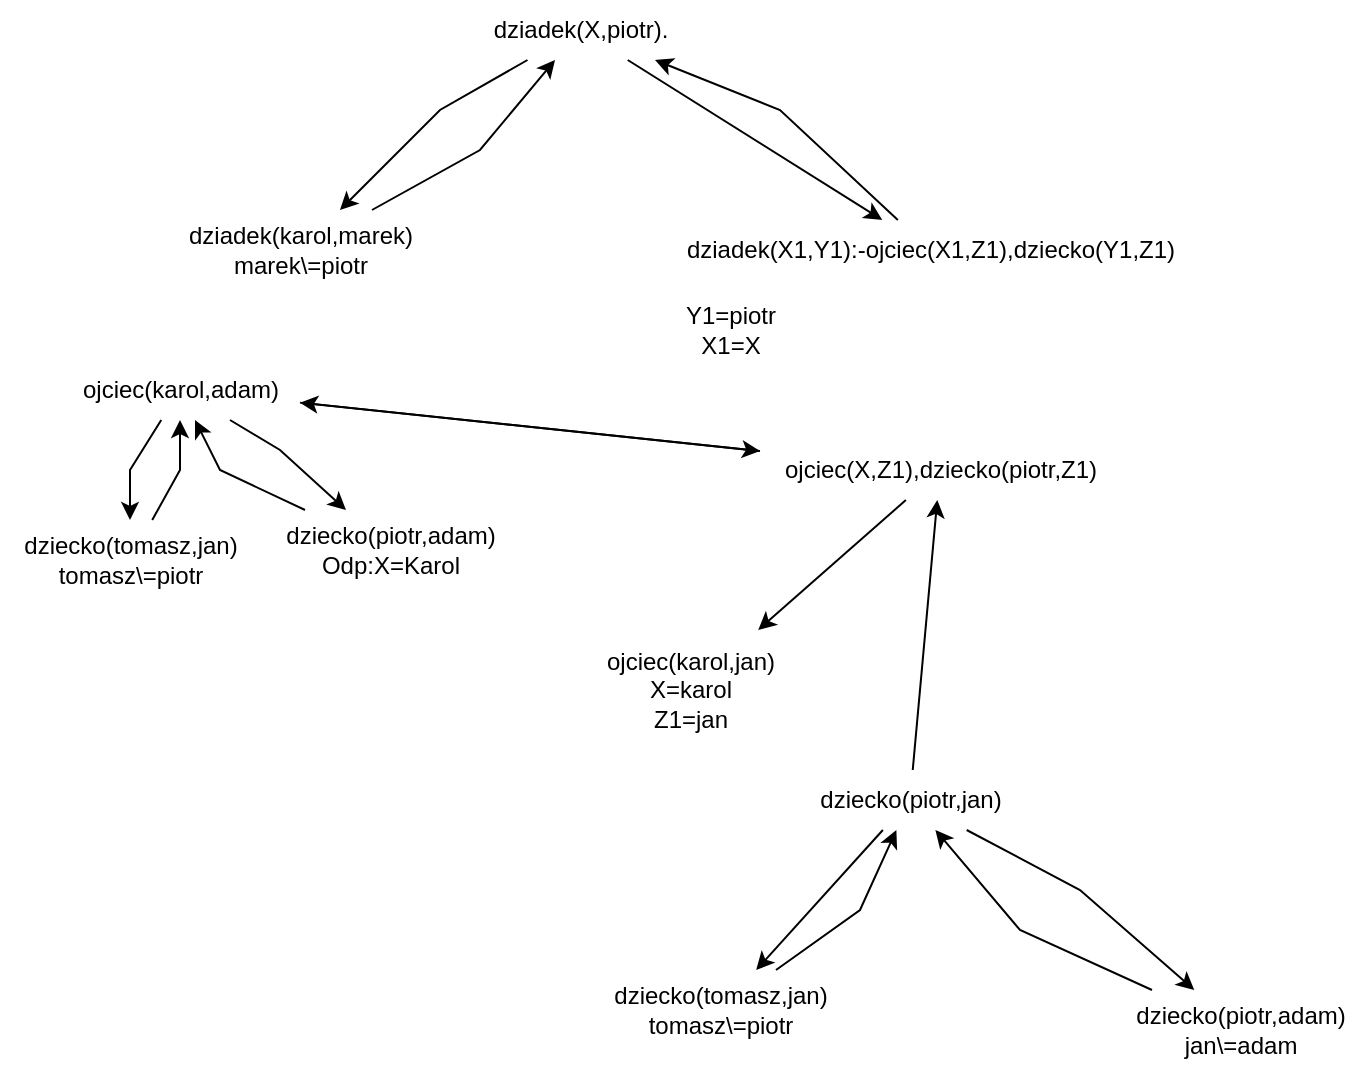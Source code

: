 <mxfile version="21.0.6" type="device" pages="2"><diagram name="Strona-1" id="PBuA4lfnj2ExWjwWpuk3"><mxGraphModel dx="1434" dy="764" grid="1" gridSize="10" guides="1" tooltips="1" connect="1" arrows="1" fold="1" page="1" pageScale="1" pageWidth="827" pageHeight="1169" math="0" shadow="0"><root><mxCell id="0"/><mxCell id="1" parent="0"/><mxCell id="TTv-Tj9HunBa-TodxgPZ-5" style="rounded=0;orthogonalLoop=1;jettySize=auto;html=1;" parent="1" source="TTv-Tj9HunBa-TodxgPZ-1" target="TTv-Tj9HunBa-TodxgPZ-3" edge="1"><mxGeometry relative="1" as="geometry"><Array as="points"><mxPoint x="220" y="110"/></Array></mxGeometry></mxCell><mxCell id="TTv-Tj9HunBa-TodxgPZ-7" style="rounded=0;orthogonalLoop=1;jettySize=auto;html=1;" parent="1" source="TTv-Tj9HunBa-TodxgPZ-1" target="TTv-Tj9HunBa-TodxgPZ-6" edge="1"><mxGeometry relative="1" as="geometry"/></mxCell><mxCell id="TTv-Tj9HunBa-TodxgPZ-1" value="dziadek(X,piotr)." style="text;html=1;align=center;verticalAlign=middle;resizable=0;points=[];autosize=1;strokeColor=none;fillColor=none;" parent="1" vertex="1"><mxGeometry x="235" y="55" width="110" height="30" as="geometry"/></mxCell><mxCell id="TTv-Tj9HunBa-TodxgPZ-4" style="rounded=0;orthogonalLoop=1;jettySize=auto;html=1;" parent="1" source="TTv-Tj9HunBa-TodxgPZ-3" target="TTv-Tj9HunBa-TodxgPZ-1" edge="1"><mxGeometry relative="1" as="geometry"><Array as="points"><mxPoint x="240" y="130"/></Array></mxGeometry></mxCell><mxCell id="TTv-Tj9HunBa-TodxgPZ-3" value="dziadek(karol,marek)&lt;br&gt;marek\=piotr&lt;br&gt;" style="text;html=1;align=center;verticalAlign=middle;resizable=0;points=[];autosize=1;strokeColor=none;fillColor=none;" parent="1" vertex="1"><mxGeometry x="80" y="160" width="140" height="40" as="geometry"/></mxCell><mxCell id="TTv-Tj9HunBa-TodxgPZ-20" style="rounded=0;orthogonalLoop=1;jettySize=auto;html=1;" parent="1" source="TTv-Tj9HunBa-TodxgPZ-6" target="TTv-Tj9HunBa-TodxgPZ-1" edge="1"><mxGeometry relative="1" as="geometry"><Array as="points"><mxPoint x="390" y="110"/></Array></mxGeometry></mxCell><mxCell id="TTv-Tj9HunBa-TodxgPZ-6" value="dziadek(X1,Y1):-ojciec(X1,Z1),dziecko(Y1,Z1)" style="text;html=1;align=center;verticalAlign=middle;resizable=0;points=[];autosize=1;strokeColor=none;fillColor=none;" parent="1" vertex="1"><mxGeometry x="330" y="165" width="270" height="30" as="geometry"/></mxCell><mxCell id="TTv-Tj9HunBa-TodxgPZ-8" value="Y1=piotr&lt;br&gt;X1=X" style="text;html=1;align=center;verticalAlign=middle;resizable=0;points=[];autosize=1;strokeColor=none;fillColor=none;" parent="1" vertex="1"><mxGeometry x="330" y="200" width="70" height="40" as="geometry"/></mxCell><mxCell id="TTv-Tj9HunBa-TodxgPZ-13" style="rounded=0;orthogonalLoop=1;jettySize=auto;html=1;" parent="1" source="TTv-Tj9HunBa-TodxgPZ-9" target="TTv-Tj9HunBa-TodxgPZ-10" edge="1"><mxGeometry relative="1" as="geometry"/></mxCell><mxCell id="TTv-Tj9HunBa-TodxgPZ-25" style="rounded=0;orthogonalLoop=1;jettySize=auto;html=1;" parent="1" source="TTv-Tj9HunBa-TodxgPZ-9" target="TTv-Tj9HunBa-TodxgPZ-23" edge="1"><mxGeometry relative="1" as="geometry"/></mxCell><mxCell id="TTv-Tj9HunBa-TodxgPZ-9" value="ojciec(X,Z1),dziecko(piotr,Z1)" style="text;html=1;align=center;verticalAlign=middle;resizable=0;points=[];autosize=1;strokeColor=none;fillColor=none;" parent="1" vertex="1"><mxGeometry x="380" y="275" width="180" height="30" as="geometry"/></mxCell><mxCell id="TTv-Tj9HunBa-TodxgPZ-10" value="ojciec(karol,jan)&lt;br&gt;X=karol&lt;br&gt;Z1=jan" style="text;html=1;align=center;verticalAlign=middle;resizable=0;points=[];autosize=1;strokeColor=none;fillColor=none;" parent="1" vertex="1"><mxGeometry x="290" y="370" width="110" height="60" as="geometry"/></mxCell><mxCell id="TTv-Tj9HunBa-TodxgPZ-15" style="rounded=0;orthogonalLoop=1;jettySize=auto;html=1;" parent="1" source="TTv-Tj9HunBa-TodxgPZ-14" target="TTv-Tj9HunBa-TodxgPZ-9" edge="1"><mxGeometry relative="1" as="geometry"/></mxCell><mxCell id="TTv-Tj9HunBa-TodxgPZ-17" style="rounded=0;orthogonalLoop=1;jettySize=auto;html=1;" parent="1" source="TTv-Tj9HunBa-TodxgPZ-14" target="TTv-Tj9HunBa-TodxgPZ-16" edge="1"><mxGeometry relative="1" as="geometry"><Array as="points"><mxPoint x="540" y="500"/></Array></mxGeometry></mxCell><mxCell id="TTv-Tj9HunBa-TodxgPZ-22" style="rounded=0;orthogonalLoop=1;jettySize=auto;html=1;" parent="1" source="TTv-Tj9HunBa-TodxgPZ-14" target="TTv-Tj9HunBa-TodxgPZ-19" edge="1"><mxGeometry relative="1" as="geometry"/></mxCell><mxCell id="TTv-Tj9HunBa-TodxgPZ-14" value="dziecko(piotr,jan)" style="text;html=1;align=center;verticalAlign=middle;resizable=0;points=[];autosize=1;strokeColor=none;fillColor=none;" parent="1" vertex="1"><mxGeometry x="400" y="440" width="110" height="30" as="geometry"/></mxCell><mxCell id="TTv-Tj9HunBa-TodxgPZ-18" style="rounded=0;orthogonalLoop=1;jettySize=auto;html=1;" parent="1" source="TTv-Tj9HunBa-TodxgPZ-16" target="TTv-Tj9HunBa-TodxgPZ-14" edge="1"><mxGeometry relative="1" as="geometry"><Array as="points"><mxPoint x="510" y="520"/></Array></mxGeometry></mxCell><mxCell id="TTv-Tj9HunBa-TodxgPZ-16" value="dziecko(piotr,adam)&lt;br&gt;jan\=adam&lt;br&gt;" style="text;html=1;align=center;verticalAlign=middle;resizable=0;points=[];autosize=1;strokeColor=none;fillColor=none;" parent="1" vertex="1"><mxGeometry x="555" y="550" width="130" height="40" as="geometry"/></mxCell><mxCell id="TTv-Tj9HunBa-TodxgPZ-21" style="rounded=0;orthogonalLoop=1;jettySize=auto;html=1;" parent="1" source="TTv-Tj9HunBa-TodxgPZ-19" target="TTv-Tj9HunBa-TodxgPZ-14" edge="1"><mxGeometry relative="1" as="geometry"><Array as="points"><mxPoint x="430" y="510"/></Array></mxGeometry></mxCell><mxCell id="TTv-Tj9HunBa-TodxgPZ-19" value="dziecko(tomasz,jan)&lt;br&gt;tomasz\=piotr&lt;br&gt;" style="text;html=1;align=center;verticalAlign=middle;resizable=0;points=[];autosize=1;strokeColor=none;fillColor=none;" parent="1" vertex="1"><mxGeometry x="295" y="540" width="130" height="40" as="geometry"/></mxCell><mxCell id="TTv-Tj9HunBa-TodxgPZ-24" style="rounded=0;orthogonalLoop=1;jettySize=auto;html=1;" parent="1" source="TTv-Tj9HunBa-TodxgPZ-23" target="TTv-Tj9HunBa-TodxgPZ-9" edge="1"><mxGeometry relative="1" as="geometry"/></mxCell><mxCell id="TTv-Tj9HunBa-TodxgPZ-28" style="rounded=0;orthogonalLoop=1;jettySize=auto;html=1;" parent="1" source="TTv-Tj9HunBa-TodxgPZ-23" target="TTv-Tj9HunBa-TodxgPZ-27" edge="1"><mxGeometry relative="1" as="geometry"><Array as="points"><mxPoint x="140" y="280"/></Array></mxGeometry></mxCell><mxCell id="TTv-Tj9HunBa-TodxgPZ-31" style="rounded=0;orthogonalLoop=1;jettySize=auto;html=1;" parent="1" source="TTv-Tj9HunBa-TodxgPZ-23" target="TTv-Tj9HunBa-TodxgPZ-30" edge="1"><mxGeometry relative="1" as="geometry"><Array as="points"><mxPoint x="65" y="290"/></Array></mxGeometry></mxCell><mxCell id="TTv-Tj9HunBa-TodxgPZ-23" value="ojciec(karol,adam)" style="text;html=1;align=center;verticalAlign=middle;resizable=0;points=[];autosize=1;strokeColor=none;fillColor=none;" parent="1" vertex="1"><mxGeometry x="30" y="235" width="120" height="30" as="geometry"/></mxCell><mxCell id="TTv-Tj9HunBa-TodxgPZ-29" style="rounded=0;orthogonalLoop=1;jettySize=auto;html=1;" parent="1" source="TTv-Tj9HunBa-TodxgPZ-27" target="TTv-Tj9HunBa-TodxgPZ-23" edge="1"><mxGeometry relative="1" as="geometry"><Array as="points"><mxPoint x="110" y="290"/></Array></mxGeometry></mxCell><mxCell id="TTv-Tj9HunBa-TodxgPZ-27" value="dziecko(piotr,adam)&lt;br&gt;Odp:X=Karol" style="text;html=1;align=center;verticalAlign=middle;resizable=0;points=[];autosize=1;strokeColor=none;fillColor=none;" parent="1" vertex="1"><mxGeometry x="130" y="310" width="130" height="40" as="geometry"/></mxCell><mxCell id="TTv-Tj9HunBa-TodxgPZ-32" style="rounded=0;orthogonalLoop=1;jettySize=auto;html=1;" parent="1" source="TTv-Tj9HunBa-TodxgPZ-30" target="TTv-Tj9HunBa-TodxgPZ-23" edge="1"><mxGeometry relative="1" as="geometry"><Array as="points"><mxPoint x="90" y="290"/></Array></mxGeometry></mxCell><mxCell id="TTv-Tj9HunBa-TodxgPZ-30" value="dziecko(tomasz,jan)&lt;br&gt;tomasz\=piotr" style="text;html=1;align=center;verticalAlign=middle;resizable=0;points=[];autosize=1;strokeColor=none;fillColor=none;" parent="1" vertex="1"><mxGeometry y="315" width="130" height="40" as="geometry"/></mxCell></root></mxGraphModel></diagram><diagram id="taZG_j1uwLG__Hr7CyAx" name="Strona-2"><mxGraphModel dx="1434" dy="764" grid="1" gridSize="10" guides="1" tooltips="1" connect="1" arrows="1" fold="1" page="1" pageScale="1" pageWidth="827" pageHeight="1169" math="0" shadow="0"><root><mxCell id="0"/><mxCell id="1" parent="0"/><mxCell id="cCCZxRP7A_LWMPA7X_PZ-20" style="edgeStyle=orthogonalEdgeStyle;rounded=0;orthogonalLoop=1;jettySize=auto;html=1;" edge="1" parent="1" source="cCCZxRP7A_LWMPA7X_PZ-1" target="cCCZxRP7A_LWMPA7X_PZ-2"><mxGeometry relative="1" as="geometry"/></mxCell><mxCell id="cCCZxRP7A_LWMPA7X_PZ-23" style="edgeStyle=orthogonalEdgeStyle;rounded=0;orthogonalLoop=1;jettySize=auto;html=1;" edge="1" parent="1" source="cCCZxRP7A_LWMPA7X_PZ-1" target="cCCZxRP7A_LWMPA7X_PZ-3"><mxGeometry relative="1" as="geometry"/></mxCell><mxCell id="cCCZxRP7A_LWMPA7X_PZ-1" value="dziadek(X,tomasz)" style="text;html=1;align=center;verticalAlign=middle;resizable=0;points=[];autosize=1;strokeColor=none;fillColor=none;" vertex="1" parent="1"><mxGeometry x="305" y="10" width="120" height="30" as="geometry"/></mxCell><mxCell id="cCCZxRP7A_LWMPA7X_PZ-21" style="edgeStyle=orthogonalEdgeStyle;rounded=0;orthogonalLoop=1;jettySize=auto;html=1;entryX=0.008;entryY=0.733;entryDx=0;entryDy=0;entryPerimeter=0;" edge="1" parent="1" source="cCCZxRP7A_LWMPA7X_PZ-2" target="cCCZxRP7A_LWMPA7X_PZ-1"><mxGeometry relative="1" as="geometry"/></mxCell><mxCell id="cCCZxRP7A_LWMPA7X_PZ-2" value="dziadek(karol,marek)&lt;br&gt;marek\=tomasz" style="text;html=1;align=center;verticalAlign=middle;resizable=0;points=[];autosize=1;strokeColor=none;fillColor=none;" vertex="1" parent="1"><mxGeometry x="120" y="90" width="140" height="40" as="geometry"/></mxCell><mxCell id="cCCZxRP7A_LWMPA7X_PZ-22" style="edgeStyle=orthogonalEdgeStyle;rounded=0;orthogonalLoop=1;jettySize=auto;html=1;" edge="1" parent="1" source="cCCZxRP7A_LWMPA7X_PZ-3" target="cCCZxRP7A_LWMPA7X_PZ-1"><mxGeometry relative="1" as="geometry"/></mxCell><mxCell id="cCCZxRP7A_LWMPA7X_PZ-3" value="dziadek(X1,Y1):-ojciec(X1,Z1),dziecko(Y1,Z1)&lt;br&gt;X1 = X&lt;br&gt;Y1=tomasz" style="text;html=1;align=center;verticalAlign=middle;resizable=0;points=[];autosize=1;strokeColor=none;fillColor=none;" vertex="1" parent="1"><mxGeometry x="355" y="80" width="270" height="60" as="geometry"/></mxCell><mxCell id="cCCZxRP7A_LWMPA7X_PZ-13" style="edgeStyle=orthogonalEdgeStyle;rounded=0;orthogonalLoop=1;jettySize=auto;html=1;" edge="1" parent="1" source="cCCZxRP7A_LWMPA7X_PZ-4" target="cCCZxRP7A_LWMPA7X_PZ-5"><mxGeometry relative="1" as="geometry"/></mxCell><mxCell id="cCCZxRP7A_LWMPA7X_PZ-25" style="edgeStyle=orthogonalEdgeStyle;rounded=0;orthogonalLoop=1;jettySize=auto;html=1;" edge="1" parent="1" source="cCCZxRP7A_LWMPA7X_PZ-4" target="cCCZxRP7A_LWMPA7X_PZ-16"><mxGeometry relative="1" as="geometry"/></mxCell><mxCell id="cCCZxRP7A_LWMPA7X_PZ-4" value="ojciec(X,Z1),dziecko(tomasz,Z1)" style="text;html=1;align=center;verticalAlign=middle;resizable=0;points=[];autosize=1;strokeColor=none;fillColor=none;" vertex="1" parent="1"><mxGeometry x="390" y="165" width="200" height="30" as="geometry"/></mxCell><mxCell id="cCCZxRP7A_LWMPA7X_PZ-12" style="edgeStyle=orthogonalEdgeStyle;rounded=0;orthogonalLoop=1;jettySize=auto;html=1;" edge="1" parent="1" source="cCCZxRP7A_LWMPA7X_PZ-5" target="cCCZxRP7A_LWMPA7X_PZ-4"><mxGeometry relative="1" as="geometry"/></mxCell><mxCell id="cCCZxRP7A_LWMPA7X_PZ-5" value="Ojciec(karol,jan)&lt;br&gt;X=karol&lt;br&gt;Z1=jan" style="text;html=1;align=center;verticalAlign=middle;resizable=0;points=[];autosize=1;strokeColor=none;fillColor=none;" vertex="1" parent="1"><mxGeometry x="315" y="210" width="110" height="60" as="geometry"/></mxCell><mxCell id="cCCZxRP7A_LWMPA7X_PZ-10" style="edgeStyle=orthogonalEdgeStyle;rounded=0;orthogonalLoop=1;jettySize=auto;html=1;" edge="1" parent="1" source="cCCZxRP7A_LWMPA7X_PZ-6" target="cCCZxRP7A_LWMPA7X_PZ-8"><mxGeometry relative="1" as="geometry"/></mxCell><mxCell id="cCCZxRP7A_LWMPA7X_PZ-14" style="edgeStyle=orthogonalEdgeStyle;rounded=0;orthogonalLoop=1;jettySize=auto;html=1;" edge="1" parent="1" source="cCCZxRP7A_LWMPA7X_PZ-6" target="cCCZxRP7A_LWMPA7X_PZ-9"><mxGeometry relative="1" as="geometry"/></mxCell><mxCell id="cCCZxRP7A_LWMPA7X_PZ-6" value="dziecko(tomasz,jan)" style="text;html=1;align=center;verticalAlign=middle;resizable=0;points=[];autosize=1;strokeColor=none;fillColor=none;" vertex="1" parent="1"><mxGeometry x="240" y="290" width="130" height="30" as="geometry"/></mxCell><mxCell id="cCCZxRP7A_LWMPA7X_PZ-11" style="edgeStyle=orthogonalEdgeStyle;rounded=0;orthogonalLoop=1;jettySize=auto;html=1;" edge="1" parent="1" source="cCCZxRP7A_LWMPA7X_PZ-8" target="cCCZxRP7A_LWMPA7X_PZ-6"><mxGeometry relative="1" as="geometry"/></mxCell><mxCell id="cCCZxRP7A_LWMPA7X_PZ-8" value="dziecko(tomasz,jan)&lt;br&gt;odp:X=karol" style="text;html=1;align=center;verticalAlign=middle;resizable=0;points=[];autosize=1;strokeColor=none;fillColor=none;" vertex="1" parent="1"><mxGeometry x="160" y="420" width="130" height="40" as="geometry"/></mxCell><mxCell id="cCCZxRP7A_LWMPA7X_PZ-9" value="dziecko(piotr,adam)&lt;br&gt;tomasz\=piotr" style="text;html=1;align=center;verticalAlign=middle;resizable=0;points=[];autosize=1;strokeColor=none;fillColor=none;" vertex="1" parent="1"><mxGeometry x="410" y="420" width="130" height="40" as="geometry"/></mxCell><mxCell id="cCCZxRP7A_LWMPA7X_PZ-24" style="edgeStyle=orthogonalEdgeStyle;rounded=0;orthogonalLoop=1;jettySize=auto;html=1;" edge="1" parent="1" source="cCCZxRP7A_LWMPA7X_PZ-16" target="cCCZxRP7A_LWMPA7X_PZ-4"><mxGeometry relative="1" as="geometry"/></mxCell><mxCell id="cCCZxRP7A_LWMPA7X_PZ-16" value="ojciec(karol,adam)&lt;br&gt;X-karol&lt;br&gt;Z1-adam" style="text;html=1;align=center;verticalAlign=middle;resizable=0;points=[];autosize=1;strokeColor=none;fillColor=none;" vertex="1" parent="1"><mxGeometry x="580" y="190" width="120" height="60" as="geometry"/></mxCell><mxCell id="cCCZxRP7A_LWMPA7X_PZ-26" style="edgeStyle=orthogonalEdgeStyle;rounded=0;orthogonalLoop=1;jettySize=auto;html=1;" edge="1" parent="1" source="cCCZxRP7A_LWMPA7X_PZ-17" target="cCCZxRP7A_LWMPA7X_PZ-18"><mxGeometry relative="1" as="geometry"/></mxCell><mxCell id="cCCZxRP7A_LWMPA7X_PZ-27" style="edgeStyle=orthogonalEdgeStyle;rounded=0;orthogonalLoop=1;jettySize=auto;html=1;" edge="1" parent="1" source="cCCZxRP7A_LWMPA7X_PZ-17" target="cCCZxRP7A_LWMPA7X_PZ-19"><mxGeometry relative="1" as="geometry"/></mxCell><mxCell id="cCCZxRP7A_LWMPA7X_PZ-17" value="dziecko(tomasz,adam)" style="text;html=1;align=center;verticalAlign=middle;resizable=0;points=[];autosize=1;strokeColor=none;fillColor=none;" vertex="1" parent="1"><mxGeometry x="625" y="270" width="140" height="30" as="geometry"/></mxCell><mxCell id="cCCZxRP7A_LWMPA7X_PZ-18" value="dziecko(tomasz,jan)&lt;br&gt;jan\=adam" style="text;html=1;align=center;verticalAlign=middle;resizable=0;points=[];autosize=1;strokeColor=none;fillColor=none;" vertex="1" parent="1"><mxGeometry x="560" y="340" width="130" height="40" as="geometry"/></mxCell><mxCell id="cCCZxRP7A_LWMPA7X_PZ-28" style="edgeStyle=orthogonalEdgeStyle;rounded=0;orthogonalLoop=1;jettySize=auto;html=1;" edge="1" parent="1" source="cCCZxRP7A_LWMPA7X_PZ-19" target="cCCZxRP7A_LWMPA7X_PZ-17"><mxGeometry relative="1" as="geometry"/></mxCell><mxCell id="cCCZxRP7A_LWMPA7X_PZ-19" value="dziecko(piotr,adam)&lt;br&gt;piotr\=tomasz&lt;br&gt;" style="text;html=1;align=center;verticalAlign=middle;resizable=0;points=[];autosize=1;strokeColor=none;fillColor=none;" vertex="1" parent="1"><mxGeometry x="705" y="340" width="130" height="40" as="geometry"/></mxCell></root></mxGraphModel></diagram></mxfile>